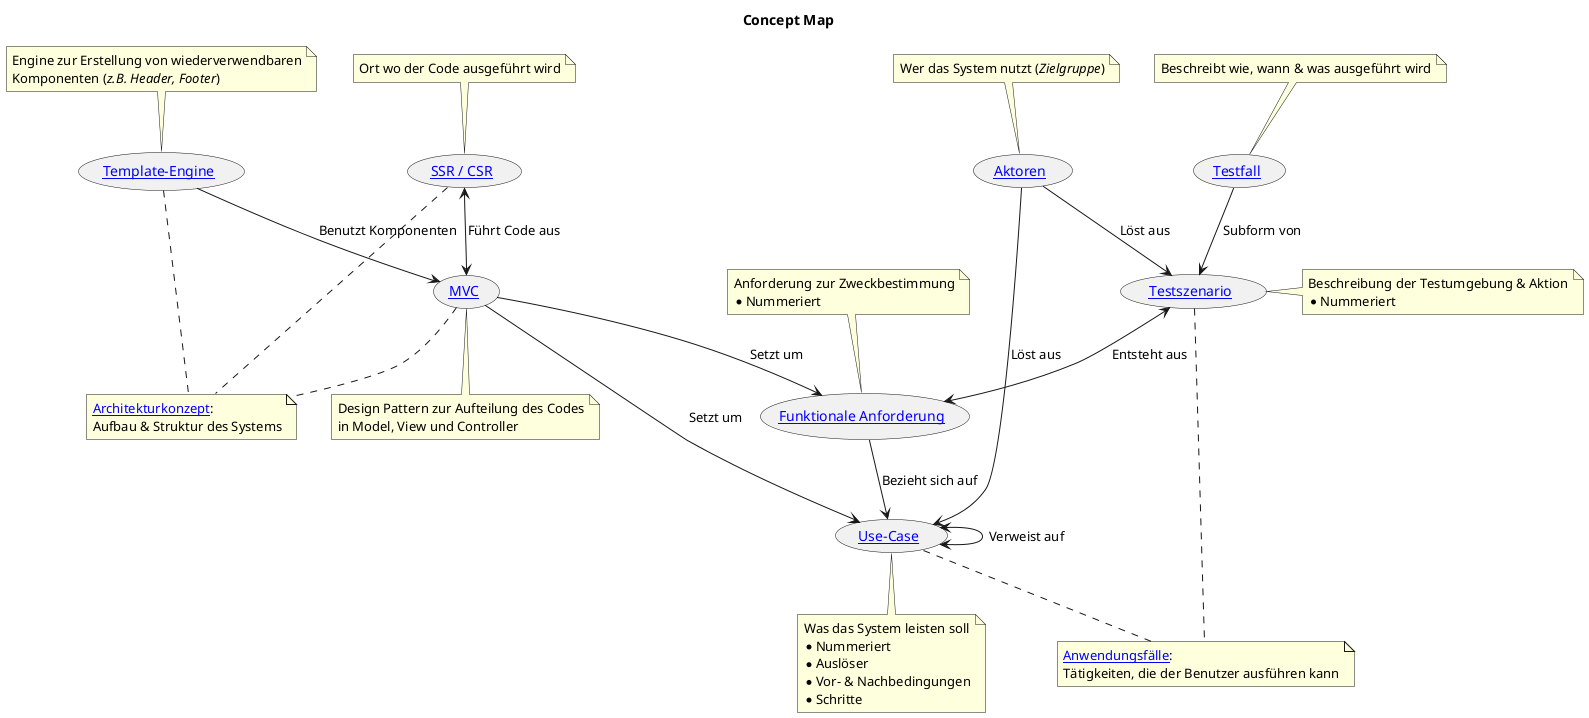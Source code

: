 @startuml
title "Concept Map"
skinparam backgroundcolor transparent

' Begriffe
([[https://bztfinformatik.github.io/lernportfolio-21r8390-php/LB1/Beschreibung/Rendering/ SSR / CSR]]) as (Rendering)
([[https://bztfinformatik.github.io/lernportfolio-21r8390-php/LB1/Beschreibung/MVC/ MVC]]) as (MVC)
([[https://bztfinformatik.github.io/lernportfolio-21r8390-php/LB1/Beschreibung/Twig/ Template-Engine]]) as (TemplateEngine)
([[https://bztfinformatik.github.io/lernportfolio-21r8390-php/LB1/Anforderung/UseCases/ Use-Case]]) as (UseCase)
([[https://bztfinformatik.github.io/lernportfolio-21r8390-php/LB1/Anforderung/Akteure/ Aktoren]]) as (Aktoren)
([[https://bztfinformatik.github.io/lernportfolio-21r8390-php/LB1/Anforderung/Funktionale/ Funktionale Anforderung]]) as (FunktionaleAnforderung)
([[https://bztfinformatik.github.io/lernportfolio-21r8390-php/LB1/Anforderung/Testszenario/ Testszenario]]) as (Testszenario)
([[https://bztfinformatik.github.io/lernportfolio-21r8390-php/LB1/Anforderung/Testszenario/#testfalle Testfall]]) as (Testfall)

' Beziehungen
note top of Rendering
    Ort wo der Code ausgeführt wird
end note

note bottom of (MVC)
    Design Pattern zur Aufteilung des Codes
    in Model, View und Controller
end note

note top of (TemplateEngine)
    Engine zur Erstellung von wiederverwendbaren
    Komponenten (//z.B. Header, Footer//)
end note

note bottom of (UseCase)
    Was das System leisten soll
    * Nummeriert
    * Auslöser
    * Vor- & Nachbedingungen
    * Schritte
end note

note top of (Aktoren)
    Wer das System nutzt (//Zielgruppe//)
end note

note top of (FunktionaleAnforderung)
    Anforderung zur Zweckbestimmung
    * Nummeriert
end note

note right of (Testszenario)
    Beschreibung der Testumgebung & Aktion
    * Nummeriert
end note

note top of (Testfall)
    Beschreibt wie, wann & was ausgeführt wird
end note

' Zusammenhänge
note as Architektur
    [[https://bztfinformatik.github.io/lernportfolio-21r8390-php/LB1/Architekturkonzept/Konzept/ Architekturkonzept]]: 
    Aufbau & Struktur des Systems
end note

note as Anwendungsfälle
    [[https://bztfinformatik.github.io/lernportfolio-21r8390-php/LB1/Anforderung/Anforderungen/ Anwendungsfälle]]: 
    Tätigkeiten, die der Benutzer ausführen kann
end note

' Gruppierungen
(Rendering) .. Architektur
(MVC) .. Architektur
(TemplateEngine) .. Architektur

(UseCase) .. Anwendungsfälle
(Testszenario) .. Anwendungsfälle

' Zusammenhänge
(Rendering) <--> (MVC) : "Führt Code aus"
(TemplateEngine) --> (MVC) : "Benutzt Komponenten"

(UseCase) <--> (UseCase) : "Verweist auf"
(Aktoren) --> (UseCase) : "Löst aus"
(Aktoren) --> (Testszenario) : "Löst aus"

(FunktionaleAnforderung) --> (UseCase) : "Bezieht sich auf"
(Testszenario) <--> (FunktionaleAnforderung) : "Entsteht aus"

(Testfall) --> (Testszenario) : "Subform von"

(MVC) --> (UseCase) : "Setzt um"
(MVC) --> (FunktionaleAnforderung) : "Setzt um"

@enduml